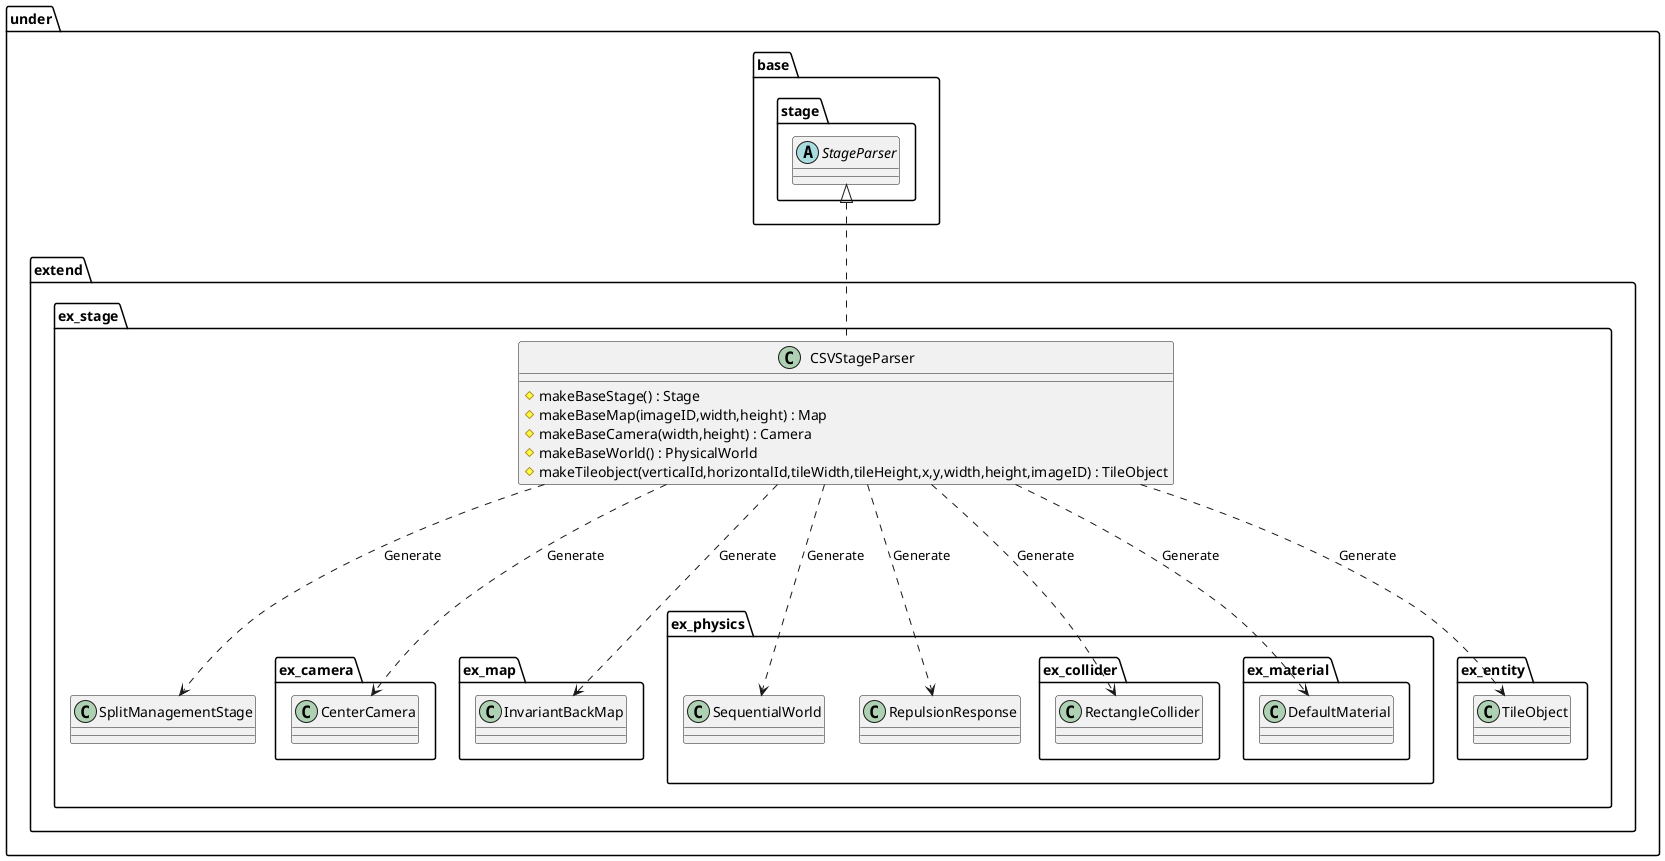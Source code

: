 @startuml ParserCSV

package under {
    package extend {
        package ex_stage {
            class CSVStageParser {
                #makeBaseStage() : Stage
                #makeBaseMap(imageID,width,height) : Map
                #makeBaseCamera(width,height) : Camera
                #makeBaseWorld() : PhysicalWorld
                #makeTileobject(verticalId,horizontalId,tileWidth,tileHeight,x,y,width,height,imageID) : TileObject
            }
        }
    }
}

package under {
    package base {
        package stage {
            abstract StageParser
        }
    }
    package extend {
        package ex_stage {
            class SplitManagementStage
            package ex_camera {
                class CenterCamera
            }
            package ex_map {
                class InvariantBackMap
            }
            package ex_physics {
                class SequentialWorld
                class RepulsionResponse
                package ex_collider {
                    class RectangleCollider
                }
                package ex_material {
                    class DefaultMaterial
                }
            }
            package ex_entity {
                class TileObject
            }
        }
    }
}

CSVStageParser ...> SplitManagementStage : Generate
CSVStageParser ...> CenterCamera : Generate
CSVStageParser ...> InvariantBackMap : Generate
CSVStageParser ...> SequentialWorld : Generate
CSVStageParser ...> RepulsionResponse : Generate
CSVStageParser ...> TileObject : Generate
CSVStageParser ...> RectangleCollider : Generate
CSVStageParser ...> DefaultMaterial : Generate

StageParser <|.. CSVStageParser

@enduml
